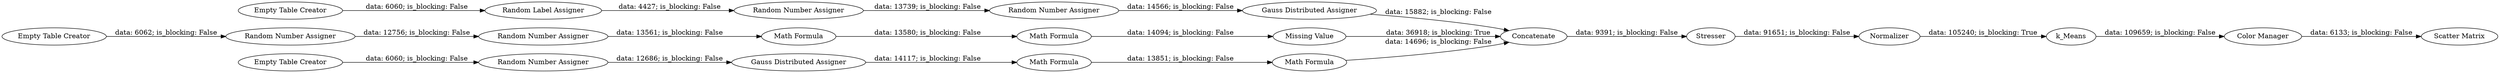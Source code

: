 digraph {
	"6235305563495546745_6" [label="Math Formula"]
	"-8803537386024661451_30" [label="Scatter Matrix"]
	"-8984328354150158066_10" [label="Empty Table Creator"]
	"-8984328354150158066_13" [label="Random Number Assigner"]
	"6235305563495546745_3" [label="Gauss Distributed Assigner"]
	"-8984328354150158066_15" [label="Gauss Distributed Assigner"]
	"687218428435077715_26" [label="Missing Value"]
	"687218428435077715_22" [label="Random Number Assigner"]
	"687218428435077715_23" [label="Math Formula"]
	"-8984328354150158066_11" [label="Random Label Assigner"]
	"-8803537386024661451_33" [label=Stresser]
	"-8803537386024661451_34" [label=k_Means]
	"687218428435077715_24" [label="Math Formula"]
	"-8803537386024661451_36" [label=Normalizer]
	"6235305563495546745_5" [label="Random Number Assigner"]
	"-8803537386024661451_35" [label=Concatenate]
	"687218428435077715_21" [label="Random Number Assigner"]
	"687218428435077715_19" [label="Empty Table Creator"]
	"-8984328354150158066_12" [label="Random Number Assigner"]
	"-8803537386024661451_17" [label="Color Manager"]
	"6235305563495546745_1" [label="Empty Table Creator"]
	"6235305563495546745_9" [label="Math Formula"]
	"6235305563495546745_1" -> "6235305563495546745_5" [label="data: 6060; is_blocking: False"]
	"687218428435077715_22" -> "687218428435077715_24" [label="data: 13561; is_blocking: False"]
	"-8984328354150158066_10" -> "-8984328354150158066_11" [label="data: 6060; is_blocking: False"]
	"6235305563495546745_5" -> "6235305563495546745_3" [label="data: 12686; is_blocking: False"]
	"-8803537386024661451_17" -> "-8803537386024661451_30" [label="data: 6133; is_blocking: False"]
	"-8803537386024661451_34" -> "-8803537386024661451_17" [label="data: 109659; is_blocking: False"]
	"-8803537386024661451_36" -> "-8803537386024661451_34" [label="data: 105240; is_blocking: True"]
	"687218428435077715_19" -> "687218428435077715_21" [label="data: 6062; is_blocking: False"]
	"-8984328354150158066_13" -> "-8984328354150158066_15" [label="data: 14566; is_blocking: False"]
	"687218428435077715_23" -> "687218428435077715_26" [label="data: 14094; is_blocking: False"]
	"-8803537386024661451_33" -> "-8803537386024661451_36" [label="data: 91651; is_blocking: False"]
	"6235305563495546745_3" -> "6235305563495546745_6" [label="data: 14117; is_blocking: False"]
	"-8984328354150158066_15" -> "-8803537386024661451_35" [label="data: 15882; is_blocking: False"]
	"-8803537386024661451_35" -> "-8803537386024661451_33" [label="data: 9391; is_blocking: False"]
	"-8984328354150158066_11" -> "-8984328354150158066_12" [label="data: 4427; is_blocking: False"]
	"-8984328354150158066_12" -> "-8984328354150158066_13" [label="data: 13739; is_blocking: False"]
	"687218428435077715_24" -> "687218428435077715_23" [label="data: 13580; is_blocking: False"]
	"687218428435077715_21" -> "687218428435077715_22" [label="data: 12756; is_blocking: False"]
	"687218428435077715_26" -> "-8803537386024661451_35" [label="data: 36918; is_blocking: True"]
	"6235305563495546745_9" -> "-8803537386024661451_35" [label="data: 14696; is_blocking: False"]
	"6235305563495546745_6" -> "6235305563495546745_9" [label="data: 13851; is_blocking: False"]
	rankdir=LR
}
